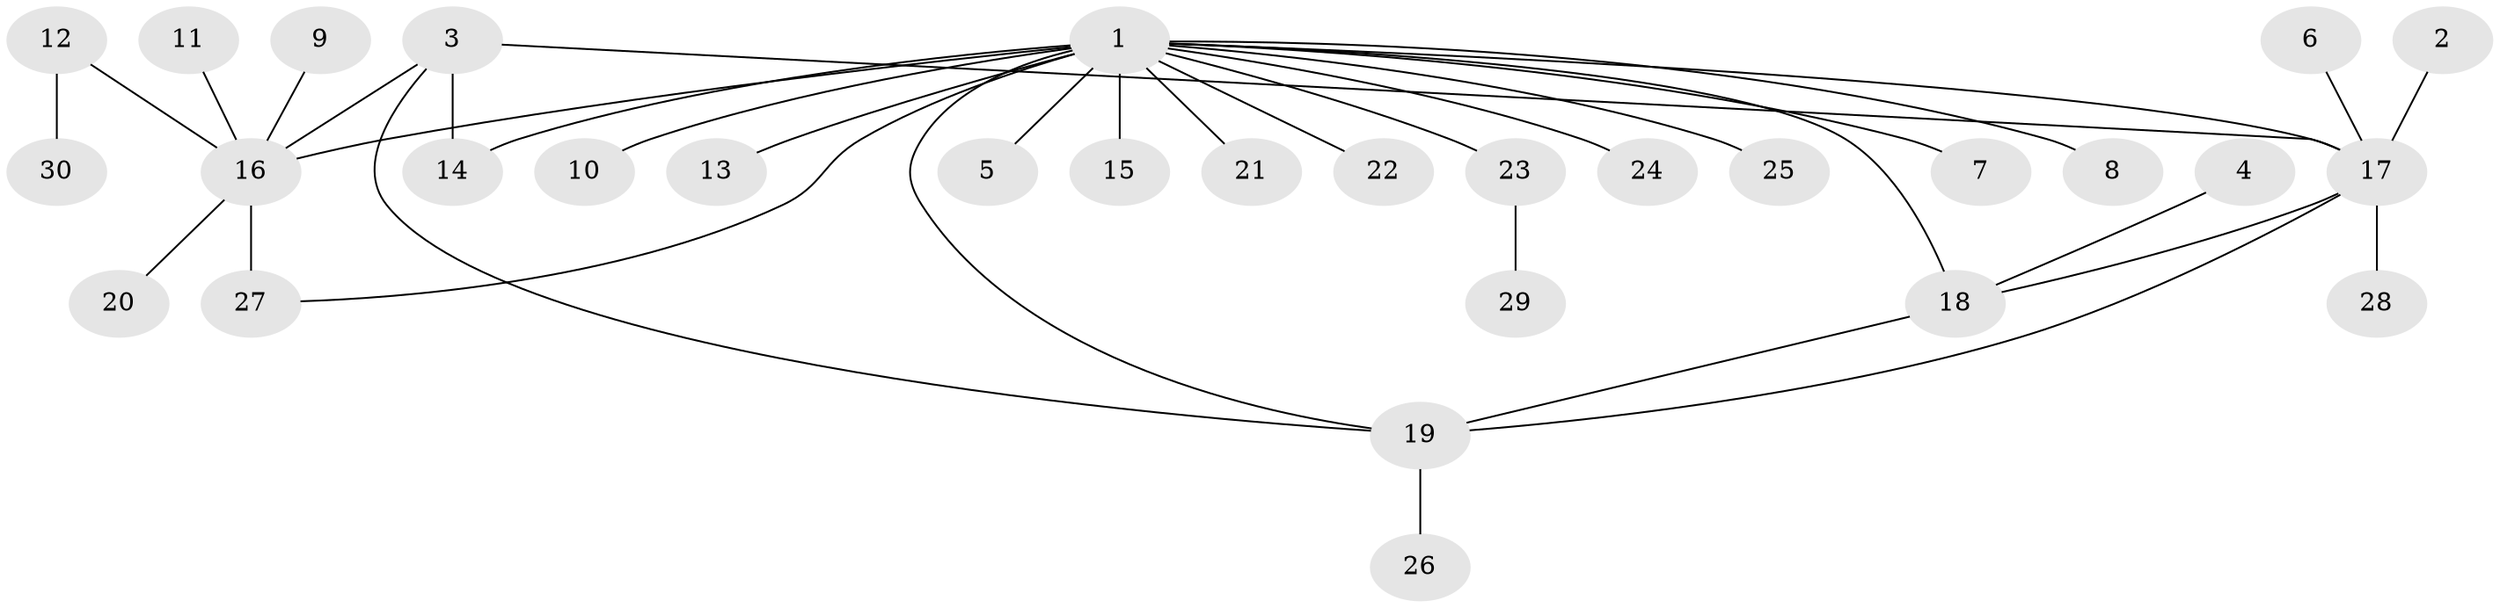 // original degree distribution, {10: 0.03389830508474576, 13: 0.01694915254237288, 1: 0.6101694915254238, 9: 0.01694915254237288, 3: 0.06779661016949153, 2: 0.1694915254237288, 4: 0.05084745762711865, 7: 0.01694915254237288, 5: 0.01694915254237288}
// Generated by graph-tools (version 1.1) at 2025/25/03/09/25 03:25:54]
// undirected, 30 vertices, 36 edges
graph export_dot {
graph [start="1"]
  node [color=gray90,style=filled];
  1;
  2;
  3;
  4;
  5;
  6;
  7;
  8;
  9;
  10;
  11;
  12;
  13;
  14;
  15;
  16;
  17;
  18;
  19;
  20;
  21;
  22;
  23;
  24;
  25;
  26;
  27;
  28;
  29;
  30;
  1 -- 5 [weight=1.0];
  1 -- 7 [weight=1.0];
  1 -- 8 [weight=1.0];
  1 -- 10 [weight=1.0];
  1 -- 13 [weight=1.0];
  1 -- 14 [weight=2.0];
  1 -- 15 [weight=1.0];
  1 -- 16 [weight=2.0];
  1 -- 17 [weight=1.0];
  1 -- 18 [weight=1.0];
  1 -- 19 [weight=1.0];
  1 -- 21 [weight=1.0];
  1 -- 22 [weight=1.0];
  1 -- 23 [weight=1.0];
  1 -- 24 [weight=1.0];
  1 -- 25 [weight=1.0];
  1 -- 27 [weight=1.0];
  2 -- 17 [weight=1.0];
  3 -- 14 [weight=1.0];
  3 -- 16 [weight=1.0];
  3 -- 17 [weight=1.0];
  3 -- 19 [weight=1.0];
  4 -- 18 [weight=1.0];
  6 -- 17 [weight=1.0];
  9 -- 16 [weight=1.0];
  11 -- 16 [weight=1.0];
  12 -- 16 [weight=1.0];
  12 -- 30 [weight=1.0];
  16 -- 20 [weight=1.0];
  16 -- 27 [weight=1.0];
  17 -- 18 [weight=1.0];
  17 -- 19 [weight=1.0];
  17 -- 28 [weight=1.0];
  18 -- 19 [weight=1.0];
  19 -- 26 [weight=1.0];
  23 -- 29 [weight=1.0];
}
